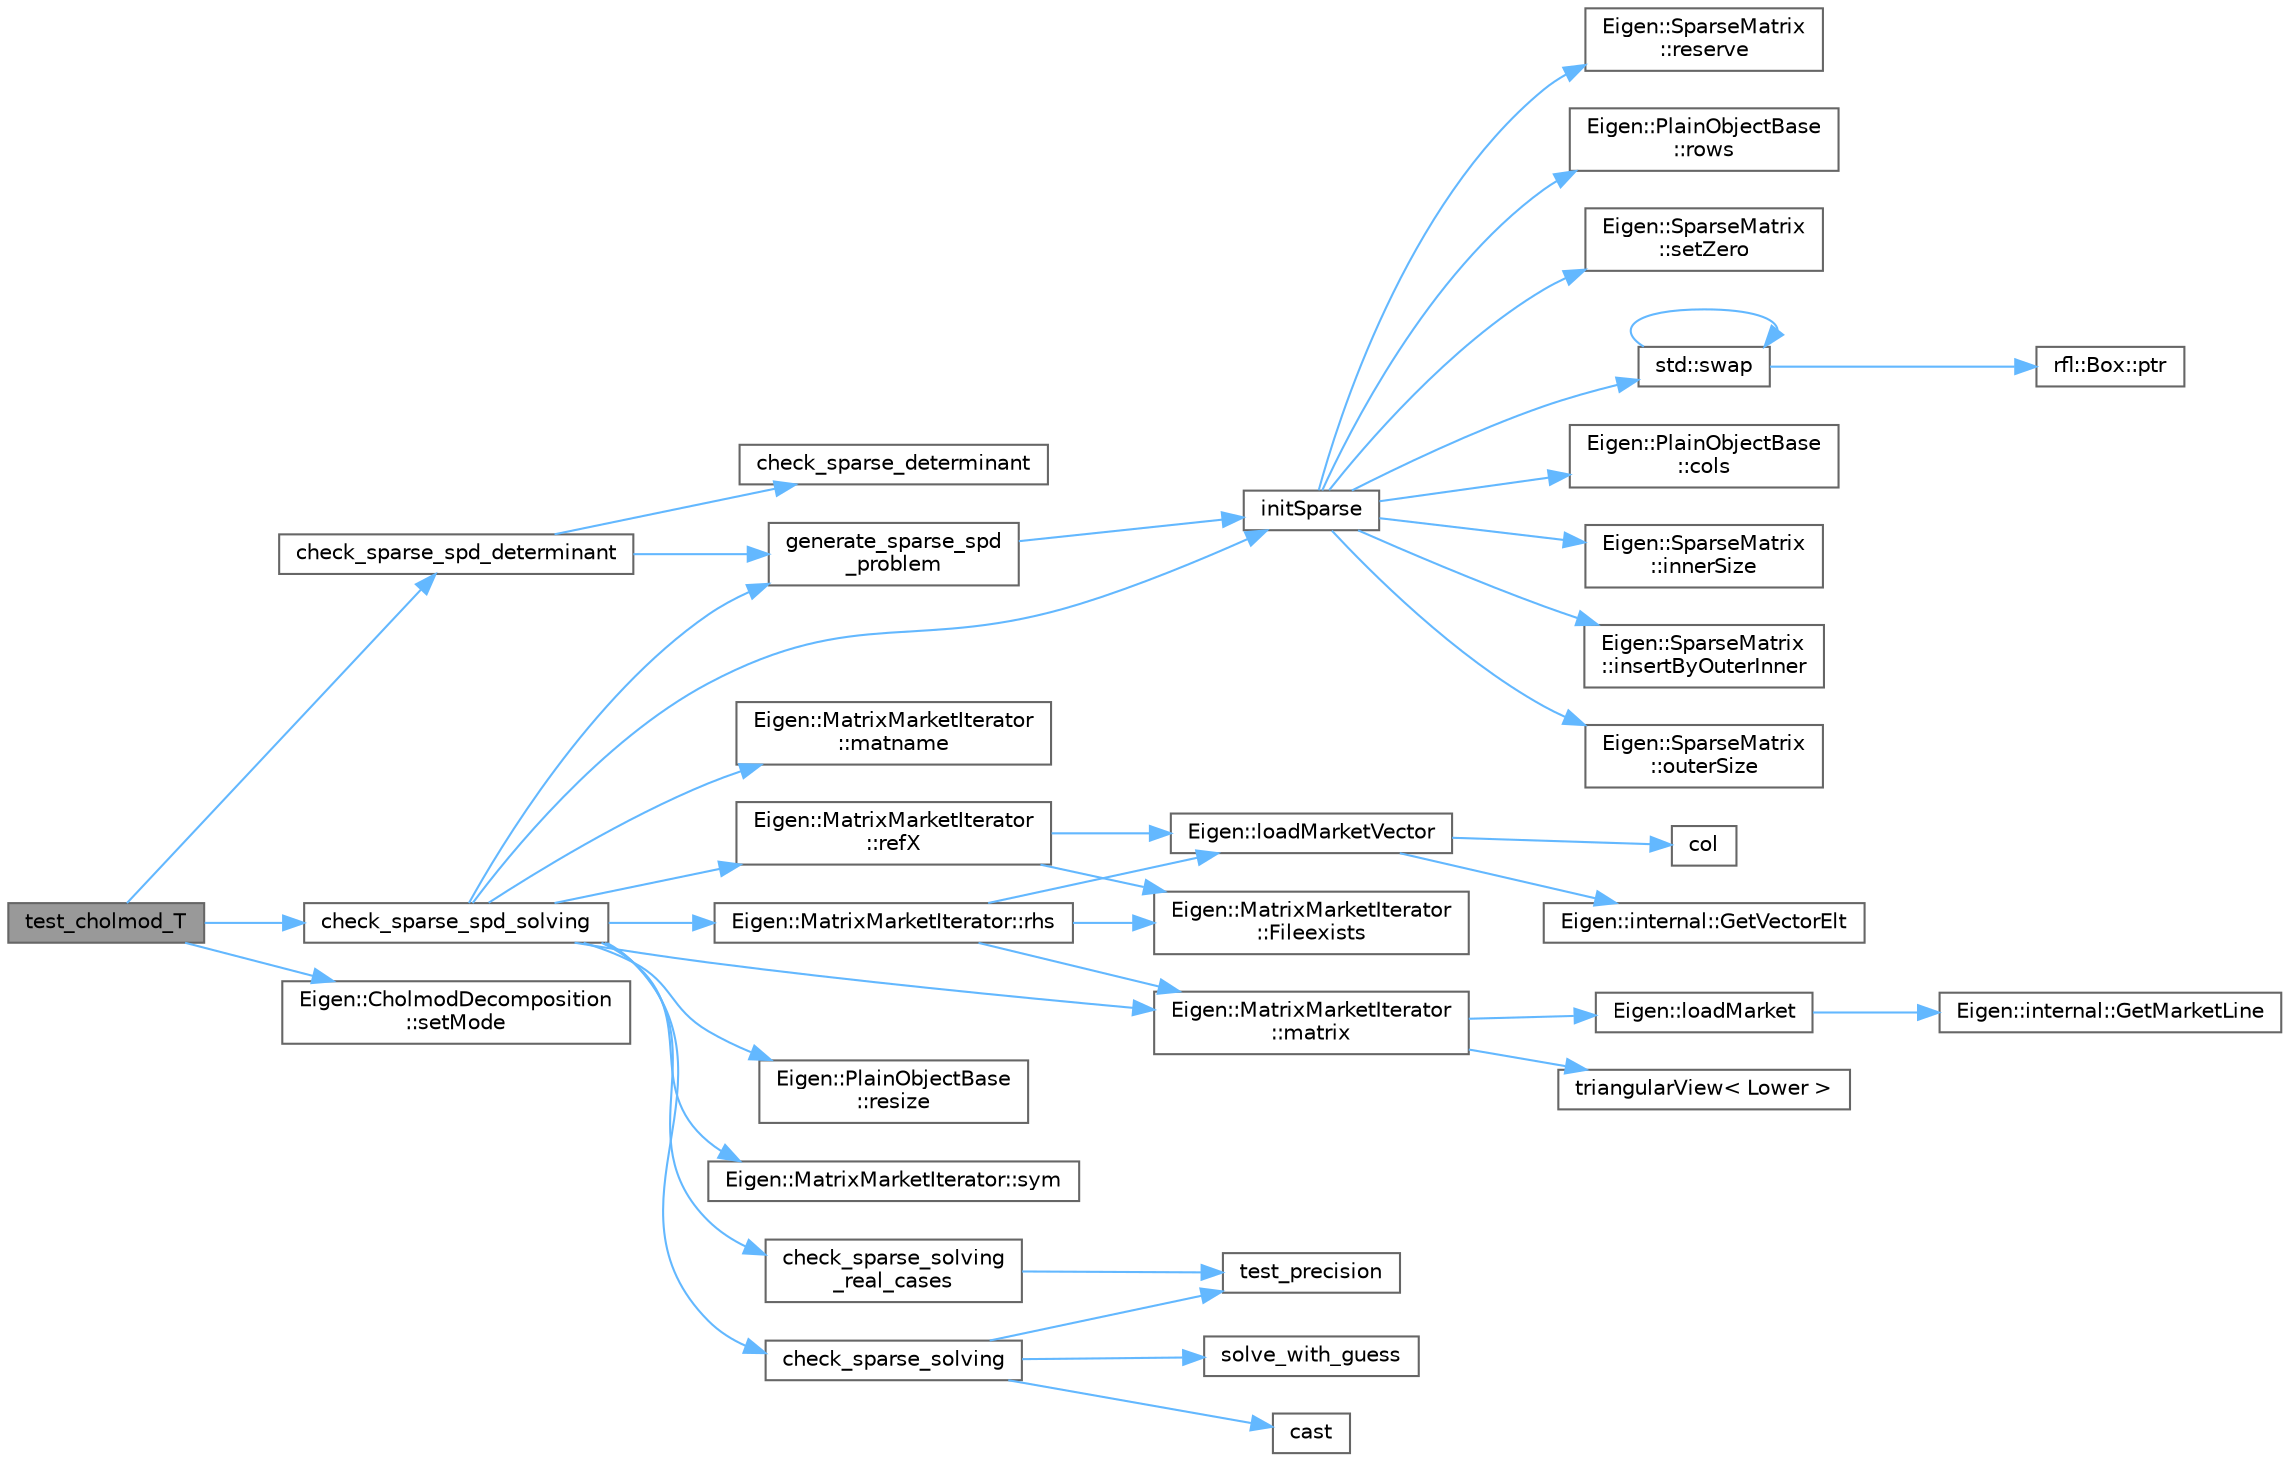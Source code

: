 digraph "test_cholmod_T"
{
 // LATEX_PDF_SIZE
  bgcolor="transparent";
  edge [fontname=Helvetica,fontsize=10,labelfontname=Helvetica,labelfontsize=10];
  node [fontname=Helvetica,fontsize=10,shape=box,height=0.2,width=0.4];
  rankdir="LR";
  Node1 [id="Node000001",label="test_cholmod_T",height=0.2,width=0.4,color="gray40", fillcolor="grey60", style="filled", fontcolor="black",tooltip=" "];
  Node1 -> Node2 [id="edge1_Node000001_Node000002",color="steelblue1",style="solid",tooltip=" "];
  Node2 [id="Node000002",label="check_sparse_spd_determinant",height=0.2,width=0.4,color="grey40", fillcolor="white", style="filled",URL="$sparse__solver_8h.html#a4ab206481ed9b282ac77a44ad3bf7293",tooltip=" "];
  Node2 -> Node3 [id="edge2_Node000002_Node000003",color="steelblue1",style="solid",tooltip=" "];
  Node3 [id="Node000003",label="check_sparse_determinant",height=0.2,width=0.4,color="grey40", fillcolor="white", style="filled",URL="$sparse__solver_8h.html#a77821f9c68aee77a3a6709d463b95e02",tooltip=" "];
  Node2 -> Node4 [id="edge3_Node000002_Node000004",color="steelblue1",style="solid",tooltip=" "];
  Node4 [id="Node000004",label="generate_sparse_spd\l_problem",height=0.2,width=0.4,color="grey40", fillcolor="white", style="filled",URL="$sparse__solver_8h.html#a0738bf32820ffdebd9d56c39df80c6a8",tooltip=" "];
  Node4 -> Node5 [id="edge4_Node000004_Node000005",color="steelblue1",style="solid",tooltip=" "];
  Node5 [id="Node000005",label="initSparse",height=0.2,width=0.4,color="grey40", fillcolor="white", style="filled",URL="$sparse_8h.html#a3ba4abd21a1ace3122406c3b3b27fc5b",tooltip=" "];
  Node5 -> Node6 [id="edge5_Node000005_Node000006",color="steelblue1",style="solid",tooltip=" "];
  Node6 [id="Node000006",label="Eigen::PlainObjectBase\l::cols",height=0.2,width=0.4,color="grey40", fillcolor="white", style="filled",URL="$class_eigen_1_1_plain_object_base.html#a10b8b33b7587da564415561aa246f78f",tooltip=" "];
  Node5 -> Node7 [id="edge6_Node000005_Node000007",color="steelblue1",style="solid",tooltip=" "];
  Node7 [id="Node000007",label="Eigen::SparseMatrix\l::innerSize",height=0.2,width=0.4,color="grey40", fillcolor="white", style="filled",URL="$class_eigen_1_1_sparse_matrix.html#a0f42824d4a06ee1d1f6afbc4551c5896",tooltip=" "];
  Node5 -> Node8 [id="edge7_Node000005_Node000008",color="steelblue1",style="solid",tooltip=" "];
  Node8 [id="Node000008",label="Eigen::SparseMatrix\l::insertByOuterInner",height=0.2,width=0.4,color="grey40", fillcolor="white", style="filled",URL="$class_eigen_1_1_sparse_matrix.html#acb1508292a88a951943c98b314782909",tooltip=" "];
  Node5 -> Node9 [id="edge8_Node000005_Node000009",color="steelblue1",style="solid",tooltip=" "];
  Node9 [id="Node000009",label="Eigen::SparseMatrix\l::outerSize",height=0.2,width=0.4,color="grey40", fillcolor="white", style="filled",URL="$class_eigen_1_1_sparse_matrix.html#a4e5f706cfae14d2eaec1ea1e234905f1",tooltip=" "];
  Node5 -> Node10 [id="edge9_Node000005_Node000010",color="steelblue1",style="solid",tooltip=" "];
  Node10 [id="Node000010",label="Eigen::SparseMatrix\l::reserve",height=0.2,width=0.4,color="grey40", fillcolor="white", style="filled",URL="$class_eigen_1_1_sparse_matrix.html#a1518e58ac49bed0e2385b722a034f7d3",tooltip=" "];
  Node5 -> Node11 [id="edge10_Node000005_Node000011",color="steelblue1",style="solid",tooltip=" "];
  Node11 [id="Node000011",label="Eigen::PlainObjectBase\l::rows",height=0.2,width=0.4,color="grey40", fillcolor="white", style="filled",URL="$class_eigen_1_1_plain_object_base.html#aba7a925ce36c08ba2a08c90086f34718",tooltip=" "];
  Node5 -> Node12 [id="edge11_Node000005_Node000012",color="steelblue1",style="solid",tooltip=" "];
  Node12 [id="Node000012",label="Eigen::SparseMatrix\l::setZero",height=0.2,width=0.4,color="grey40", fillcolor="white", style="filled",URL="$class_eigen_1_1_sparse_matrix.html#ad3c7416090f913e8685523cb3ab7c2f7",tooltip=" "];
  Node5 -> Node13 [id="edge12_Node000005_Node000013",color="steelblue1",style="solid",tooltip=" "];
  Node13 [id="Node000013",label="std::swap",height=0.2,width=0.4,color="grey40", fillcolor="white", style="filled",URL="$namespacestd.html#a3acbe51b6415e9284430194bf04944e1",tooltip=" "];
  Node13 -> Node14 [id="edge13_Node000013_Node000014",color="steelblue1",style="solid",tooltip=" "];
  Node14 [id="Node000014",label="rfl::Box::ptr",height=0.2,width=0.4,color="grey40", fillcolor="white", style="filled",URL="$classrfl_1_1_box.html#a2edf048a6e6bea174db329e6ce7cf3df",tooltip="Returns the underlying unique_ptr"];
  Node13 -> Node13 [id="edge14_Node000013_Node000013",color="steelblue1",style="solid",tooltip=" "];
  Node1 -> Node15 [id="edge15_Node000001_Node000015",color="steelblue1",style="solid",tooltip=" "];
  Node15 [id="Node000015",label="check_sparse_spd_solving",height=0.2,width=0.4,color="grey40", fillcolor="white", style="filled",URL="$sparse__solver_8h.html#a252bcfc3086db37e21b69ed1d125a107",tooltip=" "];
  Node15 -> Node16 [id="edge16_Node000015_Node000016",color="steelblue1",style="solid",tooltip=" "];
  Node16 [id="Node000016",label="check_sparse_solving",height=0.2,width=0.4,color="grey40", fillcolor="white", style="filled",URL="$sparse__solver_8h.html#a2f19cda157e1f89db0769de982ecc5fa",tooltip=" "];
  Node16 -> Node17 [id="edge17_Node000016_Node000017",color="steelblue1",style="solid",tooltip=" "];
  Node17 [id="Node000017",label="cast",height=0.2,width=0.4,color="grey40", fillcolor="white", style="filled",URL="$_common_cwise_unary_ops_8h.html#aa89d007196125d10fa7d6e19811aca05",tooltip=" "];
  Node16 -> Node18 [id="edge18_Node000016_Node000018",color="steelblue1",style="solid",tooltip=" "];
  Node18 [id="Node000018",label="solve_with_guess",height=0.2,width=0.4,color="grey40", fillcolor="white", style="filled",URL="$sparse__solver_8h.html#a61fc17617f5be6e4bac3faa50cd3790c",tooltip=" "];
  Node16 -> Node19 [id="edge19_Node000016_Node000019",color="steelblue1",style="solid",tooltip=" "];
  Node19 [id="Node000019",label="test_precision",height=0.2,width=0.4,color="grey40", fillcolor="white", style="filled",URL="$spbenchsolver_8h.html#ac873ccd2d8b50aa74f31783a38ba5d99",tooltip=" "];
  Node15 -> Node20 [id="edge20_Node000015_Node000020",color="steelblue1",style="solid",tooltip=" "];
  Node20 [id="Node000020",label="check_sparse_solving\l_real_cases",height=0.2,width=0.4,color="grey40", fillcolor="white", style="filled",URL="$sparse__solver_8h.html#ab2f968e2c551b1869cf26ef5c6b4909e",tooltip=" "];
  Node20 -> Node19 [id="edge21_Node000020_Node000019",color="steelblue1",style="solid",tooltip=" "];
  Node15 -> Node4 [id="edge22_Node000015_Node000004",color="steelblue1",style="solid",tooltip=" "];
  Node15 -> Node5 [id="edge23_Node000015_Node000005",color="steelblue1",style="solid",tooltip=" "];
  Node15 -> Node21 [id="edge24_Node000015_Node000021",color="steelblue1",style="solid",tooltip=" "];
  Node21 [id="Node000021",label="Eigen::MatrixMarketIterator\l::matname",height=0.2,width=0.4,color="grey40", fillcolor="white", style="filled",URL="$class_eigen_1_1_matrix_market_iterator.html#a79b13fa6510e56c071bc463859b1cbe9",tooltip=" "];
  Node15 -> Node22 [id="edge25_Node000015_Node000022",color="steelblue1",style="solid",tooltip=" "];
  Node22 [id="Node000022",label="Eigen::MatrixMarketIterator\l::matrix",height=0.2,width=0.4,color="grey40", fillcolor="white", style="filled",URL="$class_eigen_1_1_matrix_market_iterator.html#a225e3e6415b8eb3a709bb8269133f888",tooltip=" "];
  Node22 -> Node23 [id="edge26_Node000022_Node000023",color="steelblue1",style="solid",tooltip=" "];
  Node23 [id="Node000023",label="Eigen::loadMarket",height=0.2,width=0.4,color="grey40", fillcolor="white", style="filled",URL="$namespace_eigen.html#a35610696b22ae58bdd51d96468956455",tooltip=" "];
  Node23 -> Node24 [id="edge27_Node000023_Node000024",color="steelblue1",style="solid",tooltip=" "];
  Node24 [id="Node000024",label="Eigen::internal::GetMarketLine",height=0.2,width=0.4,color="grey40", fillcolor="white", style="filled",URL="$namespace_eigen_1_1internal.html#a4dab6dece03390104ebc60872eb86b2e",tooltip=" "];
  Node22 -> Node25 [id="edge28_Node000022_Node000025",color="steelblue1",style="solid",tooltip=" "];
  Node25 [id="Node000025",label="triangularView\< Lower \>",height=0.2,width=0.4,color="grey40", fillcolor="white", style="filled",URL="$eigen-3_83_87_2lapack_2cholesky_8cpp.html#accba35e157cff07f839ca4634f76c472",tooltip=" "];
  Node15 -> Node26 [id="edge29_Node000015_Node000026",color="steelblue1",style="solid",tooltip=" "];
  Node26 [id="Node000026",label="Eigen::MatrixMarketIterator\l::refX",height=0.2,width=0.4,color="grey40", fillcolor="white", style="filled",URL="$class_eigen_1_1_matrix_market_iterator.html#a610eb67e066cdd31e6777e070fe1086a",tooltip=" "];
  Node26 -> Node27 [id="edge30_Node000026_Node000027",color="steelblue1",style="solid",tooltip=" "];
  Node27 [id="Node000027",label="Eigen::MatrixMarketIterator\l::Fileexists",height=0.2,width=0.4,color="grey40", fillcolor="white", style="filled",URL="$class_eigen_1_1_matrix_market_iterator.html#a661385239e077ca4513e4e0a6127f1bc",tooltip=" "];
  Node26 -> Node28 [id="edge31_Node000026_Node000028",color="steelblue1",style="solid",tooltip=" "];
  Node28 [id="Node000028",label="Eigen::loadMarketVector",height=0.2,width=0.4,color="grey40", fillcolor="white", style="filled",URL="$namespace_eigen.html#a0b97a7af6c8af0fa0455723203b24853",tooltip=" "];
  Node28 -> Node29 [id="edge32_Node000028_Node000029",color="steelblue1",style="solid",tooltip=" "];
  Node29 [id="Node000029",label="col",height=0.2,width=0.4,color="grey40", fillcolor="white", style="filled",URL="$_matrix_base__col_8cpp.html#aa168d9544aa6d49fce0cbfc0bec849b0",tooltip=" "];
  Node28 -> Node30 [id="edge33_Node000028_Node000030",color="steelblue1",style="solid",tooltip=" "];
  Node30 [id="Node000030",label="Eigen::internal::GetVectorElt",height=0.2,width=0.4,color="grey40", fillcolor="white", style="filled",URL="$namespace_eigen_1_1internal.html#aa17f2e52fbfff17514d7539272af985b",tooltip=" "];
  Node15 -> Node31 [id="edge34_Node000015_Node000031",color="steelblue1",style="solid",tooltip=" "];
  Node31 [id="Node000031",label="Eigen::PlainObjectBase\l::resize",height=0.2,width=0.4,color="grey40", fillcolor="white", style="filled",URL="$class_eigen_1_1_plain_object_base.html#a99d9054ee2d5a40c6e00ded0265e9cea",tooltip=" "];
  Node15 -> Node32 [id="edge35_Node000015_Node000032",color="steelblue1",style="solid",tooltip=" "];
  Node32 [id="Node000032",label="Eigen::MatrixMarketIterator::rhs",height=0.2,width=0.4,color="grey40", fillcolor="white", style="filled",URL="$class_eigen_1_1_matrix_market_iterator.html#a7aad817f6e07f11ba3c9139e7e4d02b7",tooltip=" "];
  Node32 -> Node27 [id="edge36_Node000032_Node000027",color="steelblue1",style="solid",tooltip=" "];
  Node32 -> Node28 [id="edge37_Node000032_Node000028",color="steelblue1",style="solid",tooltip=" "];
  Node32 -> Node22 [id="edge38_Node000032_Node000022",color="steelblue1",style="solid",tooltip=" "];
  Node15 -> Node33 [id="edge39_Node000015_Node000033",color="steelblue1",style="solid",tooltip=" "];
  Node33 [id="Node000033",label="Eigen::MatrixMarketIterator::sym",height=0.2,width=0.4,color="grey40", fillcolor="white", style="filled",URL="$class_eigen_1_1_matrix_market_iterator.html#ace72fd4804dfc9c7fc9018f2712be9fe",tooltip=" "];
  Node1 -> Node34 [id="edge40_Node000001_Node000034",color="steelblue1",style="solid",tooltip=" "];
  Node34 [id="Node000034",label="Eigen::CholmodDecomposition\l::setMode",height=0.2,width=0.4,color="grey40", fillcolor="white", style="filled",URL="$class_eigen_1_1_cholmod_decomposition.html#afa7d632441f66874d4097276d5e23df5",tooltip=" "];
}
